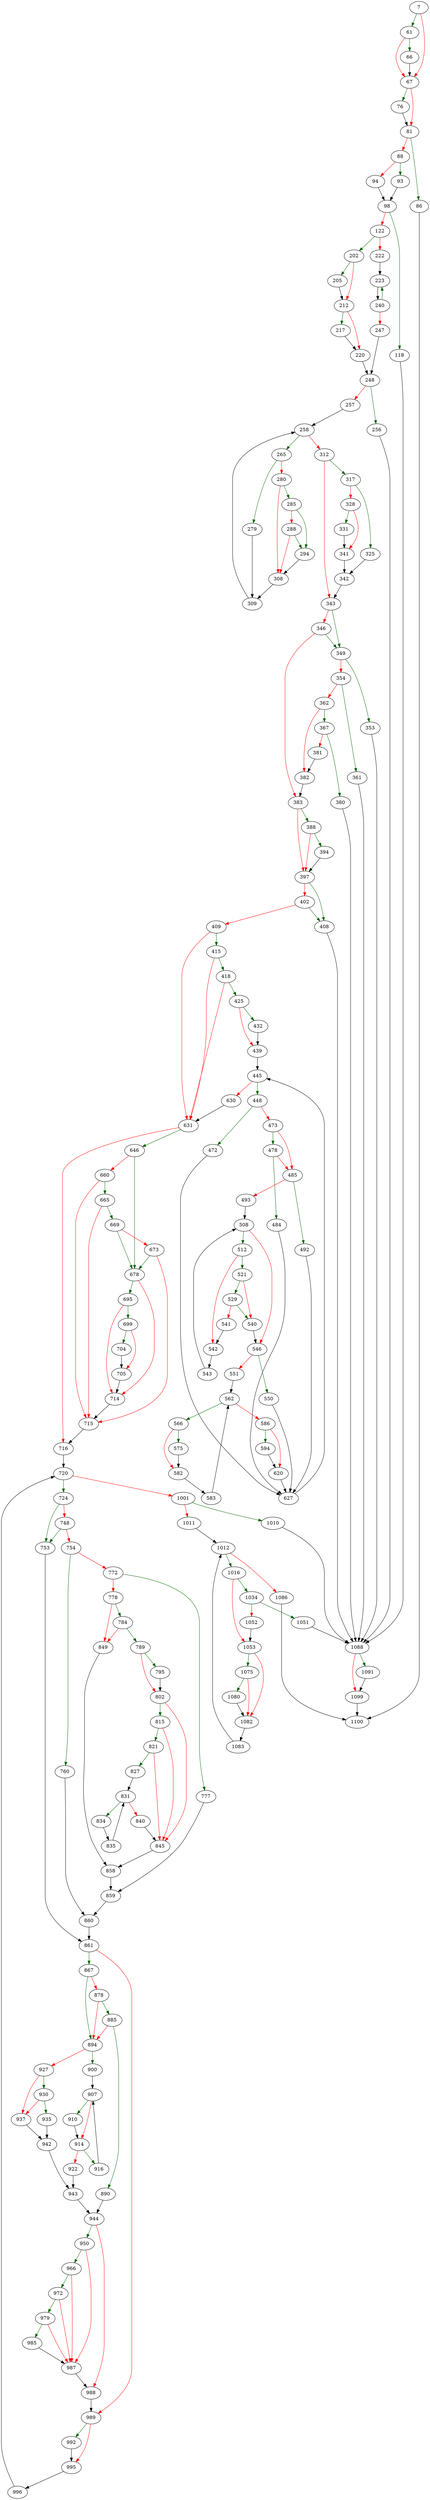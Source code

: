 strict digraph "sqlite3WhereBegin" {
	// Node definitions.
	7 [entry=true];
	61;
	67;
	66;
	76;
	81;
	86;
	88;
	1100;
	93;
	94;
	98;
	118;
	122;
	1088;
	202;
	222;
	205;
	212;
	217;
	220;
	248;
	223;
	240;
	247;
	256;
	257;
	258;
	265;
	312;
	279;
	280;
	309;
	285;
	308;
	294;
	288;
	317;
	343;
	325;
	328;
	342;
	331;
	341;
	349;
	346;
	383;
	353;
	354;
	361;
	362;
	367;
	382;
	380;
	381;
	388;
	397;
	394;
	408;
	402;
	409;
	415;
	631;
	418;
	425;
	432;
	439;
	445;
	448;
	630;
	472;
	473;
	627;
	478;
	485;
	484;
	492;
	493;
	508;
	512;
	546;
	521;
	542;
	529;
	540;
	541;
	543;
	550;
	551;
	562;
	566;
	586;
	575;
	582;
	583;
	594;
	620;
	646;
	716;
	678;
	660;
	665;
	715;
	669;
	673;
	695;
	714;
	699;
	704;
	705;
	720;
	724;
	1001;
	753;
	748;
	754;
	861;
	760;
	772;
	860;
	777;
	778;
	859;
	784;
	849;
	789;
	795;
	802;
	815;
	845;
	821;
	827;
	831;
	834;
	840;
	835;
	858;
	867;
	989;
	894;
	878;
	885;
	890;
	944;
	900;
	927;
	907;
	910;
	914;
	916;
	922;
	943;
	930;
	937;
	935;
	942;
	950;
	988;
	966;
	987;
	972;
	979;
	985;
	992;
	995;
	996;
	1010;
	1011;
	1012;
	1016;
	1086;
	1034;
	1053;
	1051;
	1052;
	1075;
	1082;
	1080;
	1083;
	1091;
	1099;

	// Edge definitions.
	7 -> 61 [
		color=darkgreen
		cond=true
	];
	7 -> 67 [
		color=red
		cond=false
	];
	61 -> 67 [
		color=red
		cond=false
	];
	61 -> 66 [
		color=darkgreen
		cond=true
	];
	67 -> 76 [
		color=darkgreen
		cond=true
	];
	67 -> 81 [
		color=red
		cond=false
	];
	66 -> 67;
	76 -> 81;
	81 -> 86 [
		color=darkgreen
		cond=true
	];
	81 -> 88 [
		color=red
		cond=false
	];
	86 -> 1100;
	88 -> 93 [
		color=darkgreen
		cond=true
	];
	88 -> 94 [
		color=red
		cond=false
	];
	93 -> 98;
	94 -> 98;
	98 -> 118 [
		color=darkgreen
		cond=true
	];
	98 -> 122 [
		color=red
		cond=false
	];
	118 -> 1088;
	122 -> 202 [
		color=darkgreen
		cond=true
	];
	122 -> 222 [
		color=red
		cond=false
	];
	1088 -> 1091 [
		color=darkgreen
		cond=true
	];
	1088 -> 1099 [
		color=red
		cond=false
	];
	202 -> 205 [
		color=darkgreen
		cond=true
	];
	202 -> 212 [
		color=red
		cond=false
	];
	222 -> 223;
	205 -> 212;
	212 -> 217 [
		color=darkgreen
		cond=true
	];
	212 -> 220 [
		color=red
		cond=false
	];
	217 -> 220;
	220 -> 248;
	248 -> 256 [
		color=darkgreen
		cond=true
	];
	248 -> 257 [
		color=red
		cond=false
	];
	223 -> 240;
	240 -> 223 [
		color=darkgreen
		cond=true
	];
	240 -> 247 [
		color=red
		cond=false
	];
	247 -> 248;
	256 -> 1088;
	257 -> 258;
	258 -> 265 [
		color=darkgreen
		cond=true
	];
	258 -> 312 [
		color=red
		cond=false
	];
	265 -> 279 [
		color=darkgreen
		cond=true
	];
	265 -> 280 [
		color=red
		cond=false
	];
	312 -> 317 [
		color=darkgreen
		cond=true
	];
	312 -> 343 [
		color=red
		cond=false
	];
	279 -> 309;
	280 -> 285 [
		color=darkgreen
		cond=true
	];
	280 -> 308 [
		color=red
		cond=false
	];
	309 -> 258;
	285 -> 294 [
		color=darkgreen
		cond=true
	];
	285 -> 288 [
		color=red
		cond=false
	];
	308 -> 309;
	294 -> 308;
	288 -> 308 [
		color=red
		cond=false
	];
	288 -> 294 [
		color=darkgreen
		cond=true
	];
	317 -> 325 [
		color=darkgreen
		cond=true
	];
	317 -> 328 [
		color=red
		cond=false
	];
	343 -> 349 [
		color=darkgreen
		cond=true
	];
	343 -> 346 [
		color=red
		cond=false
	];
	325 -> 342;
	328 -> 331 [
		color=darkgreen
		cond=true
	];
	328 -> 341 [
		color=red
		cond=false
	];
	342 -> 343;
	331 -> 341;
	341 -> 342;
	349 -> 353 [
		color=darkgreen
		cond=true
	];
	349 -> 354 [
		color=red
		cond=false
	];
	346 -> 349 [
		color=darkgreen
		cond=true
	];
	346 -> 383 [
		color=red
		cond=false
	];
	383 -> 388 [
		color=darkgreen
		cond=true
	];
	383 -> 397 [
		color=red
		cond=false
	];
	353 -> 1088;
	354 -> 361 [
		color=darkgreen
		cond=true
	];
	354 -> 362 [
		color=red
		cond=false
	];
	361 -> 1088;
	362 -> 367 [
		color=darkgreen
		cond=true
	];
	362 -> 382 [
		color=red
		cond=false
	];
	367 -> 380 [
		color=darkgreen
		cond=true
	];
	367 -> 381 [
		color=red
		cond=false
	];
	382 -> 383;
	380 -> 1088;
	381 -> 382;
	388 -> 397 [
		color=red
		cond=false
	];
	388 -> 394 [
		color=darkgreen
		cond=true
	];
	397 -> 408 [
		color=darkgreen
		cond=true
	];
	397 -> 402 [
		color=red
		cond=false
	];
	394 -> 397;
	408 -> 1088;
	402 -> 408 [
		color=darkgreen
		cond=true
	];
	402 -> 409 [
		color=red
		cond=false
	];
	409 -> 415 [
		color=darkgreen
		cond=true
	];
	409 -> 631 [
		color=red
		cond=false
	];
	415 -> 631 [
		color=red
		cond=false
	];
	415 -> 418 [
		color=darkgreen
		cond=true
	];
	631 -> 646 [
		color=darkgreen
		cond=true
	];
	631 -> 716 [
		color=red
		cond=false
	];
	418 -> 631 [
		color=red
		cond=false
	];
	418 -> 425 [
		color=darkgreen
		cond=true
	];
	425 -> 432 [
		color=darkgreen
		cond=true
	];
	425 -> 439 [
		color=red
		cond=false
	];
	432 -> 439;
	439 -> 445;
	445 -> 448 [
		color=darkgreen
		cond=true
	];
	445 -> 630 [
		color=red
		cond=false
	];
	448 -> 472 [
		color=darkgreen
		cond=true
	];
	448 -> 473 [
		color=red
		cond=false
	];
	630 -> 631;
	472 -> 627;
	473 -> 478 [
		color=darkgreen
		cond=true
	];
	473 -> 485 [
		color=red
		cond=false
	];
	627 -> 445;
	478 -> 485 [
		color=red
		cond=false
	];
	478 -> 484 [
		color=darkgreen
		cond=true
	];
	485 -> 492 [
		color=darkgreen
		cond=true
	];
	485 -> 493 [
		color=red
		cond=false
	];
	484 -> 627;
	492 -> 627;
	493 -> 508;
	508 -> 512 [
		color=darkgreen
		cond=true
	];
	508 -> 546 [
		color=red
		cond=false
	];
	512 -> 521 [
		color=darkgreen
		cond=true
	];
	512 -> 542 [
		color=red
		cond=false
	];
	546 -> 550 [
		color=darkgreen
		cond=true
	];
	546 -> 551 [
		color=red
		cond=false
	];
	521 -> 529 [
		color=darkgreen
		cond=true
	];
	521 -> 540 [
		color=red
		cond=false
	];
	542 -> 543;
	529 -> 540 [
		color=darkgreen
		cond=true
	];
	529 -> 541 [
		color=red
		cond=false
	];
	540 -> 546;
	541 -> 542;
	543 -> 508;
	550 -> 627;
	551 -> 562;
	562 -> 566 [
		color=darkgreen
		cond=true
	];
	562 -> 586 [
		color=red
		cond=false
	];
	566 -> 575 [
		color=darkgreen
		cond=true
	];
	566 -> 582 [
		color=red
		cond=false
	];
	586 -> 594 [
		color=darkgreen
		cond=true
	];
	586 -> 620 [
		color=red
		cond=false
	];
	575 -> 582;
	582 -> 583;
	583 -> 562;
	594 -> 620;
	620 -> 627;
	646 -> 678 [
		color=darkgreen
		cond=true
	];
	646 -> 660 [
		color=red
		cond=false
	];
	716 -> 720;
	678 -> 695 [
		color=darkgreen
		cond=true
	];
	678 -> 714 [
		color=red
		cond=false
	];
	660 -> 665 [
		color=darkgreen
		cond=true
	];
	660 -> 715 [
		color=red
		cond=false
	];
	665 -> 715 [
		color=red
		cond=false
	];
	665 -> 669 [
		color=darkgreen
		cond=true
	];
	715 -> 716;
	669 -> 678 [
		color=darkgreen
		cond=true
	];
	669 -> 673 [
		color=red
		cond=false
	];
	673 -> 678 [
		color=darkgreen
		cond=true
	];
	673 -> 715 [
		color=red
		cond=false
	];
	695 -> 714 [
		color=red
		cond=false
	];
	695 -> 699 [
		color=darkgreen
		cond=true
	];
	714 -> 715;
	699 -> 704 [
		color=darkgreen
		cond=true
	];
	699 -> 705 [
		color=red
		cond=false
	];
	704 -> 705;
	705 -> 714;
	720 -> 724 [
		color=darkgreen
		cond=true
	];
	720 -> 1001 [
		color=red
		cond=false
	];
	724 -> 753 [
		color=darkgreen
		cond=true
	];
	724 -> 748 [
		color=red
		cond=false
	];
	1001 -> 1010 [
		color=darkgreen
		cond=true
	];
	1001 -> 1011 [
		color=red
		cond=false
	];
	753 -> 861;
	748 -> 753 [
		color=darkgreen
		cond=true
	];
	748 -> 754 [
		color=red
		cond=false
	];
	754 -> 760 [
		color=darkgreen
		cond=true
	];
	754 -> 772 [
		color=red
		cond=false
	];
	861 -> 867 [
		color=darkgreen
		cond=true
	];
	861 -> 989 [
		color=red
		cond=false
	];
	760 -> 860;
	772 -> 777 [
		color=darkgreen
		cond=true
	];
	772 -> 778 [
		color=red
		cond=false
	];
	860 -> 861;
	777 -> 859;
	778 -> 784 [
		color=darkgreen
		cond=true
	];
	778 -> 849 [
		color=red
		cond=false
	];
	859 -> 860;
	784 -> 849 [
		color=red
		cond=false
	];
	784 -> 789 [
		color=darkgreen
		cond=true
	];
	849 -> 858;
	789 -> 795 [
		color=darkgreen
		cond=true
	];
	789 -> 802 [
		color=red
		cond=false
	];
	795 -> 802;
	802 -> 815 [
		color=darkgreen
		cond=true
	];
	802 -> 845 [
		color=red
		cond=false
	];
	815 -> 845 [
		color=red
		cond=false
	];
	815 -> 821 [
		color=darkgreen
		cond=true
	];
	845 -> 858;
	821 -> 845 [
		color=red
		cond=false
	];
	821 -> 827 [
		color=darkgreen
		cond=true
	];
	827 -> 831;
	831 -> 834 [
		color=darkgreen
		cond=true
	];
	831 -> 840 [
		color=red
		cond=false
	];
	834 -> 835;
	840 -> 845;
	835 -> 831;
	858 -> 859;
	867 -> 894 [
		color=darkgreen
		cond=true
	];
	867 -> 878 [
		color=red
		cond=false
	];
	989 -> 992 [
		color=darkgreen
		cond=true
	];
	989 -> 995 [
		color=red
		cond=false
	];
	894 -> 900 [
		color=darkgreen
		cond=true
	];
	894 -> 927 [
		color=red
		cond=false
	];
	878 -> 894 [
		color=red
		cond=false
	];
	878 -> 885 [
		color=darkgreen
		cond=true
	];
	885 -> 894 [
		color=red
		cond=false
	];
	885 -> 890 [
		color=darkgreen
		cond=true
	];
	890 -> 944;
	944 -> 950 [
		color=darkgreen
		cond=true
	];
	944 -> 988 [
		color=red
		cond=false
	];
	900 -> 907;
	927 -> 930 [
		color=darkgreen
		cond=true
	];
	927 -> 937 [
		color=red
		cond=false
	];
	907 -> 910 [
		color=darkgreen
		cond=true
	];
	907 -> 914 [
		color=red
		cond=false
	];
	910 -> 914;
	914 -> 916 [
		color=darkgreen
		cond=true
	];
	914 -> 922 [
		color=red
		cond=false
	];
	916 -> 907;
	922 -> 943;
	943 -> 944;
	930 -> 937 [
		color=red
		cond=false
	];
	930 -> 935 [
		color=darkgreen
		cond=true
	];
	937 -> 942;
	935 -> 942;
	942 -> 943;
	950 -> 966 [
		color=darkgreen
		cond=true
	];
	950 -> 987 [
		color=red
		cond=false
	];
	988 -> 989;
	966 -> 987 [
		color=red
		cond=false
	];
	966 -> 972 [
		color=darkgreen
		cond=true
	];
	987 -> 988;
	972 -> 987 [
		color=red
		cond=false
	];
	972 -> 979 [
		color=darkgreen
		cond=true
	];
	979 -> 987 [
		color=red
		cond=false
	];
	979 -> 985 [
		color=darkgreen
		cond=true
	];
	985 -> 987;
	992 -> 995;
	995 -> 996;
	996 -> 720;
	1010 -> 1088;
	1011 -> 1012;
	1012 -> 1016 [
		color=darkgreen
		cond=true
	];
	1012 -> 1086 [
		color=red
		cond=false
	];
	1016 -> 1034 [
		color=darkgreen
		cond=true
	];
	1016 -> 1053 [
		color=red
		cond=false
	];
	1086 -> 1100;
	1034 -> 1051 [
		color=darkgreen
		cond=true
	];
	1034 -> 1052 [
		color=red
		cond=false
	];
	1053 -> 1075 [
		color=darkgreen
		cond=true
	];
	1053 -> 1082 [
		color=red
		cond=false
	];
	1051 -> 1088;
	1052 -> 1053;
	1075 -> 1082 [
		color=red
		cond=false
	];
	1075 -> 1080 [
		color=darkgreen
		cond=true
	];
	1082 -> 1083;
	1080 -> 1082;
	1083 -> 1012;
	1091 -> 1099;
	1099 -> 1100;
}